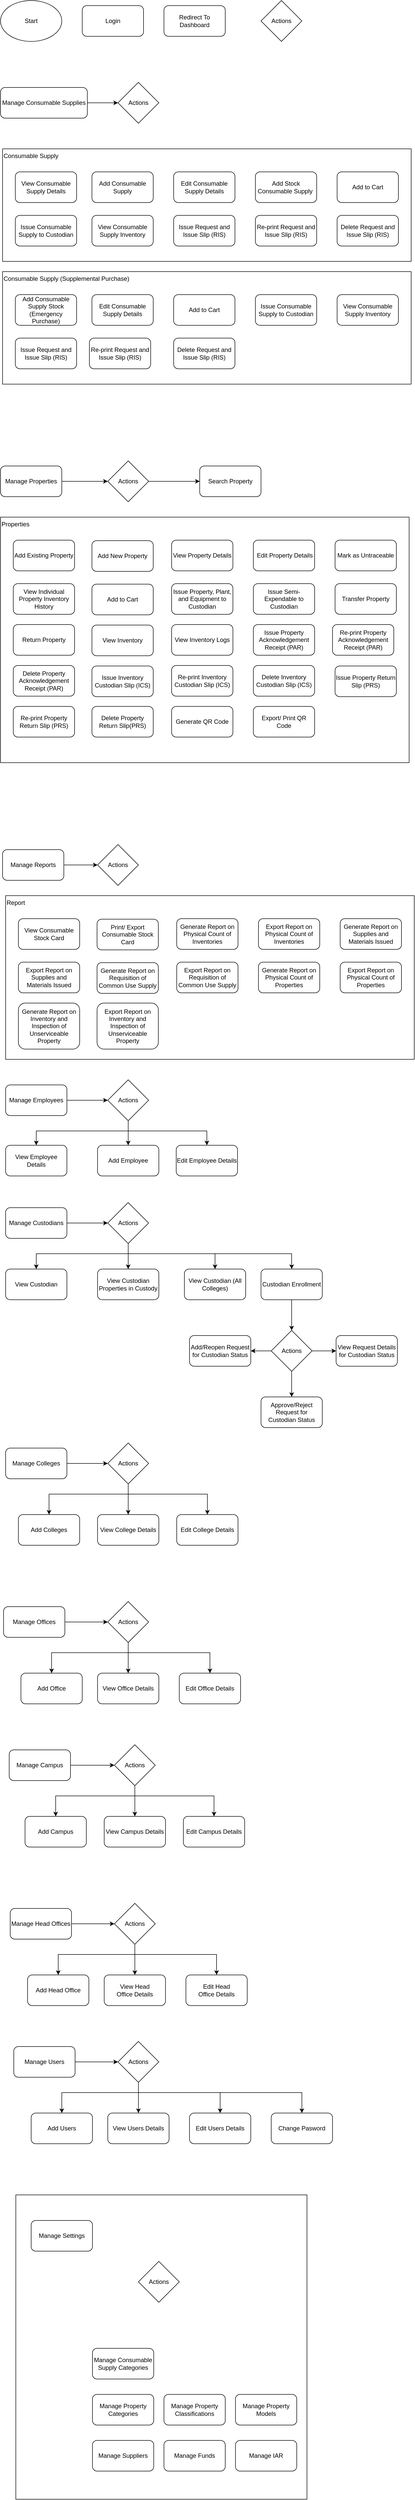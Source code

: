 <mxfile version="24.7.14">
  <diagram id="C5RBs43oDa-KdzZeNtuy" name="Page-1">
    <mxGraphModel dx="1638" dy="858" grid="1" gridSize="10" guides="1" tooltips="1" connect="1" arrows="1" fold="1" page="1" pageScale="1" pageWidth="827" pageHeight="1169" math="0" shadow="0">
      <root>
        <mxCell id="WIyWlLk6GJQsqaUBKTNV-0" />
        <mxCell id="WIyWlLk6GJQsqaUBKTNV-1" parent="WIyWlLk6GJQsqaUBKTNV-0" />
        <mxCell id="zobNE9UnBBPuIwP9HheT-4" value="Start" style="ellipse;whiteSpace=wrap;html=1;" parent="WIyWlLk6GJQsqaUBKTNV-1" vertex="1">
          <mxGeometry x="50" y="40" width="120" height="80" as="geometry" />
        </mxCell>
        <mxCell id="zobNE9UnBBPuIwP9HheT-5" value="Login" style="rounded=1;whiteSpace=wrap;html=1;" parent="WIyWlLk6GJQsqaUBKTNV-1" vertex="1">
          <mxGeometry x="210" y="50" width="120" height="60" as="geometry" />
        </mxCell>
        <mxCell id="zobNE9UnBBPuIwP9HheT-6" value="Redirect To Dashboard" style="rounded=1;whiteSpace=wrap;html=1;" parent="WIyWlLk6GJQsqaUBKTNV-1" vertex="1">
          <mxGeometry x="370" y="50" width="120" height="60" as="geometry" />
        </mxCell>
        <mxCell id="zobNE9UnBBPuIwP9HheT-7" value="Actions" style="rhombus;whiteSpace=wrap;html=1;" parent="WIyWlLk6GJQsqaUBKTNV-1" vertex="1">
          <mxGeometry x="560" y="40" width="80" height="80" as="geometry" />
        </mxCell>
        <mxCell id="zobNE9UnBBPuIwP9HheT-43" style="edgeStyle=orthogonalEdgeStyle;rounded=0;orthogonalLoop=1;jettySize=auto;html=1;" parent="WIyWlLk6GJQsqaUBKTNV-1" source="zobNE9UnBBPuIwP9HheT-9" target="zobNE9UnBBPuIwP9HheT-34" edge="1">
          <mxGeometry relative="1" as="geometry" />
        </mxCell>
        <mxCell id="zobNE9UnBBPuIwP9HheT-9" value="Manage Consumable Supplies" style="rounded=1;whiteSpace=wrap;html=1;" parent="WIyWlLk6GJQsqaUBKTNV-1" vertex="1">
          <mxGeometry x="50" y="210" width="170" height="60" as="geometry" />
        </mxCell>
        <mxCell id="zobNE9UnBBPuIwP9HheT-123" style="edgeStyle=orthogonalEdgeStyle;rounded=0;orthogonalLoop=1;jettySize=auto;html=1;entryX=0;entryY=0.5;entryDx=0;entryDy=0;" parent="WIyWlLk6GJQsqaUBKTNV-1" source="zobNE9UnBBPuIwP9HheT-10" target="zobNE9UnBBPuIwP9HheT-122" edge="1">
          <mxGeometry relative="1" as="geometry" />
        </mxCell>
        <mxCell id="zobNE9UnBBPuIwP9HheT-10" value="Manage Properties" style="rounded=1;whiteSpace=wrap;html=1;" parent="WIyWlLk6GJQsqaUBKTNV-1" vertex="1">
          <mxGeometry x="50" y="950" width="120" height="60" as="geometry" />
        </mxCell>
        <mxCell id="zobNE9UnBBPuIwP9HheT-195" style="edgeStyle=orthogonalEdgeStyle;rounded=0;orthogonalLoop=1;jettySize=auto;html=1;entryX=0;entryY=0.5;entryDx=0;entryDy=0;" parent="WIyWlLk6GJQsqaUBKTNV-1" source="zobNE9UnBBPuIwP9HheT-11" target="zobNE9UnBBPuIwP9HheT-194" edge="1">
          <mxGeometry relative="1" as="geometry" />
        </mxCell>
        <mxCell id="zobNE9UnBBPuIwP9HheT-11" value="Manage Reports" style="rounded=1;whiteSpace=wrap;html=1;" parent="WIyWlLk6GJQsqaUBKTNV-1" vertex="1">
          <mxGeometry x="54" y="1700" width="120" height="60" as="geometry" />
        </mxCell>
        <mxCell id="zobNE9UnBBPuIwP9HheT-30" value="Search Property" style="rounded=1;whiteSpace=wrap;html=1;" parent="WIyWlLk6GJQsqaUBKTNV-1" vertex="1">
          <mxGeometry x="440" y="950" width="120" height="60" as="geometry" />
        </mxCell>
        <mxCell id="zobNE9UnBBPuIwP9HheT-34" value="Actions" style="rhombus;whiteSpace=wrap;html=1;" parent="WIyWlLk6GJQsqaUBKTNV-1" vertex="1">
          <mxGeometry x="280" y="200" width="80" height="80" as="geometry" />
        </mxCell>
        <mxCell id="zobNE9UnBBPuIwP9HheT-48" value="" style="group" parent="WIyWlLk6GJQsqaUBKTNV-1" vertex="1" connectable="0">
          <mxGeometry x="54" y="330" width="800" height="250" as="geometry" />
        </mxCell>
        <mxCell id="zobNE9UnBBPuIwP9HheT-46" value="Consumable Supply" style="rounded=0;whiteSpace=wrap;html=1;align=left;verticalAlign=top;" parent="zobNE9UnBBPuIwP9HheT-48" vertex="1">
          <mxGeometry width="800" height="220" as="geometry" />
        </mxCell>
        <mxCell id="zobNE9UnBBPuIwP9HheT-36" value="Add Consumable Supply" style="rounded=1;whiteSpace=wrap;html=1;" parent="zobNE9UnBBPuIwP9HheT-48" vertex="1">
          <mxGeometry x="175" y="45" width="120" height="60" as="geometry" />
        </mxCell>
        <mxCell id="zobNE9UnBBPuIwP9HheT-40" value="View Consumable Supply Details" style="rounded=1;whiteSpace=wrap;html=1;" parent="zobNE9UnBBPuIwP9HheT-48" vertex="1">
          <mxGeometry x="25" y="45" width="120" height="60" as="geometry" />
        </mxCell>
        <mxCell id="zobNE9UnBBPuIwP9HheT-42" value="Edit Consumable Supply Details" style="rounded=1;whiteSpace=wrap;html=1;" parent="zobNE9UnBBPuIwP9HheT-48" vertex="1">
          <mxGeometry x="335" y="45" width="120" height="60" as="geometry" />
        </mxCell>
        <mxCell id="zobNE9UnBBPuIwP9HheT-44" value="Add Stock Consumable Supply&amp;nbsp;" style="rounded=1;whiteSpace=wrap;html=1;" parent="zobNE9UnBBPuIwP9HheT-48" vertex="1">
          <mxGeometry x="495" y="45" width="120" height="60" as="geometry" />
        </mxCell>
        <mxCell id="zobNE9UnBBPuIwP9HheT-45" value="Add to Cart" style="rounded=1;whiteSpace=wrap;html=1;" parent="zobNE9UnBBPuIwP9HheT-48" vertex="1">
          <mxGeometry x="655" y="45" width="120" height="60" as="geometry" />
        </mxCell>
        <mxCell id="zobNE9UnBBPuIwP9HheT-54" value="Issue Consumable Supply to Custodian" style="rounded=1;whiteSpace=wrap;html=1;" parent="zobNE9UnBBPuIwP9HheT-48" vertex="1">
          <mxGeometry x="25" y="130" width="120" height="60" as="geometry" />
        </mxCell>
        <mxCell id="zobNE9UnBBPuIwP9HheT-63" value="View Consumable Supply Inventory" style="rounded=1;whiteSpace=wrap;html=1;" parent="zobNE9UnBBPuIwP9HheT-48" vertex="1">
          <mxGeometry x="175" y="130" width="120" height="60" as="geometry" />
        </mxCell>
        <mxCell id="zobNE9UnBBPuIwP9HheT-82" value="Issue Request and Issue Slip (RIS)" style="rounded=1;whiteSpace=wrap;html=1;" parent="zobNE9UnBBPuIwP9HheT-48" vertex="1">
          <mxGeometry x="335" y="130" width="120" height="60" as="geometry" />
        </mxCell>
        <mxCell id="zobNE9UnBBPuIwP9HheT-93" value="Re-print Request and Issue Slip (RIS)" style="rounded=1;whiteSpace=wrap;html=1;" parent="zobNE9UnBBPuIwP9HheT-48" vertex="1">
          <mxGeometry x="495" y="130" width="120" height="60" as="geometry" />
        </mxCell>
        <mxCell id="zobNE9UnBBPuIwP9HheT-94" value="Delete Request and Issue Slip (RIS)" style="rounded=1;whiteSpace=wrap;html=1;" parent="zobNE9UnBBPuIwP9HheT-48" vertex="1">
          <mxGeometry x="655" y="130" width="120" height="60" as="geometry" />
        </mxCell>
        <mxCell id="zobNE9UnBBPuIwP9HheT-83" value="" style="group" parent="WIyWlLk6GJQsqaUBKTNV-1" vertex="1" connectable="0">
          <mxGeometry x="54" y="570" width="800" height="250" as="geometry" />
        </mxCell>
        <mxCell id="zobNE9UnBBPuIwP9HheT-84" value="Consumable Supply (Supplemental Purchase)" style="rounded=0;whiteSpace=wrap;html=1;align=left;verticalAlign=top;" parent="zobNE9UnBBPuIwP9HheT-83" vertex="1">
          <mxGeometry width="800" height="220" as="geometry" />
        </mxCell>
        <mxCell id="zobNE9UnBBPuIwP9HheT-85" value="Edit Consumable Supply Details" style="rounded=1;whiteSpace=wrap;html=1;" parent="zobNE9UnBBPuIwP9HheT-83" vertex="1">
          <mxGeometry x="175" y="45" width="120" height="60" as="geometry" />
        </mxCell>
        <mxCell id="zobNE9UnBBPuIwP9HheT-86" value="Add Consumable Supply Stock (Emergency Purchase)" style="rounded=1;whiteSpace=wrap;html=1;" parent="zobNE9UnBBPuIwP9HheT-83" vertex="1">
          <mxGeometry x="25" y="45" width="120" height="60" as="geometry" />
        </mxCell>
        <mxCell id="zobNE9UnBBPuIwP9HheT-87" value="Add to Cart" style="rounded=1;whiteSpace=wrap;html=1;" parent="zobNE9UnBBPuIwP9HheT-83" vertex="1">
          <mxGeometry x="335" y="45" width="120" height="60" as="geometry" />
        </mxCell>
        <mxCell id="zobNE9UnBBPuIwP9HheT-88" value="Issue Consumable Supply to Custodian" style="rounded=1;whiteSpace=wrap;html=1;" parent="zobNE9UnBBPuIwP9HheT-83" vertex="1">
          <mxGeometry x="495" y="45" width="120" height="60" as="geometry" />
        </mxCell>
        <mxCell id="zobNE9UnBBPuIwP9HheT-89" value="View Consumable Supply Inventory" style="rounded=1;whiteSpace=wrap;html=1;" parent="zobNE9UnBBPuIwP9HheT-83" vertex="1">
          <mxGeometry x="655" y="45" width="120" height="60" as="geometry" />
        </mxCell>
        <mxCell id="zobNE9UnBBPuIwP9HheT-90" value="Issue Request and Issue Slip (RIS)" style="rounded=1;whiteSpace=wrap;html=1;" parent="zobNE9UnBBPuIwP9HheT-83" vertex="1">
          <mxGeometry x="25" y="130" width="120" height="60" as="geometry" />
        </mxCell>
        <mxCell id="zobNE9UnBBPuIwP9HheT-95" value="Re-print Request and Issue Slip (RIS)" style="rounded=1;whiteSpace=wrap;html=1;" parent="zobNE9UnBBPuIwP9HheT-83" vertex="1">
          <mxGeometry x="170" y="130" width="120" height="60" as="geometry" />
        </mxCell>
        <mxCell id="zobNE9UnBBPuIwP9HheT-120" value="Delete Request and Issue Slip (RIS)" style="rounded=1;whiteSpace=wrap;html=1;" parent="zobNE9UnBBPuIwP9HheT-83" vertex="1">
          <mxGeometry x="335" y="130" width="120" height="60" as="geometry" />
        </mxCell>
        <mxCell id="zobNE9UnBBPuIwP9HheT-124" style="edgeStyle=orthogonalEdgeStyle;rounded=0;orthogonalLoop=1;jettySize=auto;html=1;entryX=0;entryY=0.5;entryDx=0;entryDy=0;" parent="WIyWlLk6GJQsqaUBKTNV-1" source="zobNE9UnBBPuIwP9HheT-122" target="zobNE9UnBBPuIwP9HheT-30" edge="1">
          <mxGeometry relative="1" as="geometry" />
        </mxCell>
        <mxCell id="zobNE9UnBBPuIwP9HheT-122" value="Actions" style="rhombus;whiteSpace=wrap;html=1;" parent="WIyWlLk6GJQsqaUBKTNV-1" vertex="1">
          <mxGeometry x="260" y="940" width="80" height="80" as="geometry" />
        </mxCell>
        <mxCell id="zobNE9UnBBPuIwP9HheT-125" value="" style="group" parent="WIyWlLk6GJQsqaUBKTNV-1" vertex="1" connectable="0">
          <mxGeometry x="50" y="1050" width="800" height="570" as="geometry" />
        </mxCell>
        <mxCell id="zobNE9UnBBPuIwP9HheT-126" value="Properties" style="rounded=0;whiteSpace=wrap;html=1;align=left;verticalAlign=top;" parent="zobNE9UnBBPuIwP9HheT-125" vertex="1">
          <mxGeometry width="800" height="480" as="geometry" />
        </mxCell>
        <mxCell id="zobNE9UnBBPuIwP9HheT-127" value="Add New Property" style="rounded=1;whiteSpace=wrap;html=1;" parent="zobNE9UnBBPuIwP9HheT-125" vertex="1">
          <mxGeometry x="179" y="46" width="120" height="60" as="geometry" />
        </mxCell>
        <mxCell id="zobNE9UnBBPuIwP9HheT-128" value="Add Existing Property" style="rounded=1;whiteSpace=wrap;html=1;" parent="zobNE9UnBBPuIwP9HheT-125" vertex="1">
          <mxGeometry x="25" y="45" width="120" height="60" as="geometry" />
        </mxCell>
        <mxCell id="zobNE9UnBBPuIwP9HheT-129" value="View Property Details" style="rounded=1;whiteSpace=wrap;html=1;" parent="zobNE9UnBBPuIwP9HheT-125" vertex="1">
          <mxGeometry x="335" y="45" width="120" height="60" as="geometry" />
        </mxCell>
        <mxCell id="zobNE9UnBBPuIwP9HheT-130" value="&amp;nbsp;Edit Property Details" style="rounded=1;whiteSpace=wrap;html=1;" parent="zobNE9UnBBPuIwP9HheT-125" vertex="1">
          <mxGeometry x="495" y="45" width="120" height="60" as="geometry" />
        </mxCell>
        <mxCell id="zobNE9UnBBPuIwP9HheT-131" value="Mark as Untraceable" style="rounded=1;whiteSpace=wrap;html=1;" parent="zobNE9UnBBPuIwP9HheT-125" vertex="1">
          <mxGeometry x="655" y="45" width="120" height="60" as="geometry" />
        </mxCell>
        <mxCell id="zobNE9UnBBPuIwP9HheT-132" value="View Individual Property Inventory History" style="rounded=1;whiteSpace=wrap;html=1;" parent="zobNE9UnBBPuIwP9HheT-125" vertex="1">
          <mxGeometry x="25" y="130" width="120" height="60" as="geometry" />
        </mxCell>
        <mxCell id="zobNE9UnBBPuIwP9HheT-133" value="Add to Cart" style="rounded=1;whiteSpace=wrap;html=1;" parent="zobNE9UnBBPuIwP9HheT-125" vertex="1">
          <mxGeometry x="179" y="131" width="120" height="60" as="geometry" />
        </mxCell>
        <mxCell id="zobNE9UnBBPuIwP9HheT-134" value="Issue Property, Plant, and Equipment to Custodian" style="rounded=1;whiteSpace=wrap;html=1;" parent="zobNE9UnBBPuIwP9HheT-125" vertex="1">
          <mxGeometry x="335" y="130" width="120" height="60" as="geometry" />
        </mxCell>
        <mxCell id="zobNE9UnBBPuIwP9HheT-135" value="Issue Semi-Expendable to Custodian" style="rounded=1;whiteSpace=wrap;html=1;" parent="zobNE9UnBBPuIwP9HheT-125" vertex="1">
          <mxGeometry x="495" y="130" width="120" height="60" as="geometry" />
        </mxCell>
        <mxCell id="zobNE9UnBBPuIwP9HheT-136" value="Transfer Property" style="rounded=1;whiteSpace=wrap;html=1;" parent="zobNE9UnBBPuIwP9HheT-125" vertex="1">
          <mxGeometry x="655" y="130" width="120" height="60" as="geometry" />
        </mxCell>
        <mxCell id="zobNE9UnBBPuIwP9HheT-140" value="Return Property" style="rounded=1;whiteSpace=wrap;html=1;" parent="zobNE9UnBBPuIwP9HheT-125" vertex="1">
          <mxGeometry x="25" y="210" width="120" height="60" as="geometry" />
        </mxCell>
        <mxCell id="zobNE9UnBBPuIwP9HheT-141" value="View Inventory" style="rounded=1;whiteSpace=wrap;html=1;" parent="zobNE9UnBBPuIwP9HheT-125" vertex="1">
          <mxGeometry x="179" y="211" width="120" height="60" as="geometry" />
        </mxCell>
        <mxCell id="zobNE9UnBBPuIwP9HheT-142" value="View Inventory Logs" style="rounded=1;whiteSpace=wrap;html=1;" parent="zobNE9UnBBPuIwP9HheT-125" vertex="1">
          <mxGeometry x="335" y="210" width="120" height="60" as="geometry" />
        </mxCell>
        <mxCell id="zobNE9UnBBPuIwP9HheT-143" value="Issue Property Acknowledgement Receipt (PAR)" style="rounded=1;whiteSpace=wrap;html=1;" parent="zobNE9UnBBPuIwP9HheT-125" vertex="1">
          <mxGeometry x="495" y="210" width="120" height="60" as="geometry" />
        </mxCell>
        <mxCell id="zobNE9UnBBPuIwP9HheT-144" value="Re-print Property Acknowledgement Receipt (PAR)" style="rounded=1;whiteSpace=wrap;html=1;" parent="zobNE9UnBBPuIwP9HheT-125" vertex="1">
          <mxGeometry x="650" y="210" width="120" height="60" as="geometry" />
        </mxCell>
        <mxCell id="zobNE9UnBBPuIwP9HheT-162" value="Delete Property Acknowledgement Receipt (PAR)" style="rounded=1;whiteSpace=wrap;html=1;" parent="zobNE9UnBBPuIwP9HheT-125" vertex="1">
          <mxGeometry x="25" y="290" width="120" height="60" as="geometry" />
        </mxCell>
        <mxCell id="zobNE9UnBBPuIwP9HheT-163" value="Issue Inventory Custodian Slip (ICS)" style="rounded=1;whiteSpace=wrap;html=1;" parent="zobNE9UnBBPuIwP9HheT-125" vertex="1">
          <mxGeometry x="179" y="291" width="120" height="60" as="geometry" />
        </mxCell>
        <mxCell id="zobNE9UnBBPuIwP9HheT-165" value="Re-print Inventory Custodian Slip (ICS)" style="rounded=1;whiteSpace=wrap;html=1;" parent="zobNE9UnBBPuIwP9HheT-125" vertex="1">
          <mxGeometry x="335" y="290" width="120" height="60" as="geometry" />
        </mxCell>
        <mxCell id="zobNE9UnBBPuIwP9HheT-166" value="Delete Inventory Custodian Slip (ICS)" style="rounded=1;whiteSpace=wrap;html=1;" parent="zobNE9UnBBPuIwP9HheT-125" vertex="1">
          <mxGeometry x="495" y="290" width="120" height="60" as="geometry" />
        </mxCell>
        <mxCell id="zobNE9UnBBPuIwP9HheT-167" value="Issue Property Return Slip (PRS)" style="rounded=1;whiteSpace=wrap;html=1;" parent="zobNE9UnBBPuIwP9HheT-125" vertex="1">
          <mxGeometry x="655" y="291" width="120" height="60" as="geometry" />
        </mxCell>
        <mxCell id="zobNE9UnBBPuIwP9HheT-190" value="Re-print Property Return Slip (PRS)" style="rounded=1;whiteSpace=wrap;html=1;" parent="zobNE9UnBBPuIwP9HheT-125" vertex="1">
          <mxGeometry x="25" y="370" width="120" height="60" as="geometry" />
        </mxCell>
        <mxCell id="zobNE9UnBBPuIwP9HheT-191" value="Delete Property Return Slip(PRS)" style="rounded=1;whiteSpace=wrap;html=1;" parent="zobNE9UnBBPuIwP9HheT-125" vertex="1">
          <mxGeometry x="179" y="370" width="120" height="60" as="geometry" />
        </mxCell>
        <mxCell id="zobNE9UnBBPuIwP9HheT-192" value="Generate QR Code" style="rounded=1;whiteSpace=wrap;html=1;" parent="zobNE9UnBBPuIwP9HheT-125" vertex="1">
          <mxGeometry x="335" y="370" width="120" height="60" as="geometry" />
        </mxCell>
        <mxCell id="zobNE9UnBBPuIwP9HheT-193" value="Export/ Print QR Code" style="rounded=1;whiteSpace=wrap;html=1;" parent="zobNE9UnBBPuIwP9HheT-125" vertex="1">
          <mxGeometry x="495" y="370" width="120" height="60" as="geometry" />
        </mxCell>
        <mxCell id="zobNE9UnBBPuIwP9HheT-194" value="Actions" style="rhombus;whiteSpace=wrap;html=1;" parent="WIyWlLk6GJQsqaUBKTNV-1" vertex="1">
          <mxGeometry x="240" y="1690" width="80" height="80" as="geometry" />
        </mxCell>
        <mxCell id="zobNE9UnBBPuIwP9HheT-12" value="Manage Custodians" style="rounded=1;whiteSpace=wrap;html=1;" parent="WIyWlLk6GJQsqaUBKTNV-1" vertex="1">
          <mxGeometry x="60" y="2400" width="120" height="60" as="geometry" />
        </mxCell>
        <mxCell id="daJxAGddjkQ2mKGZi2Ez-25" style="edgeStyle=orthogonalEdgeStyle;rounded=0;orthogonalLoop=1;jettySize=auto;html=1;entryX=0;entryY=0.5;entryDx=0;entryDy=0;" edge="1" parent="WIyWlLk6GJQsqaUBKTNV-1" source="zobNE9UnBBPuIwP9HheT-13" target="8SGGRO-v3dYa-1YD8nXN-0">
          <mxGeometry relative="1" as="geometry" />
        </mxCell>
        <mxCell id="zobNE9UnBBPuIwP9HheT-13" value="Manage Employees" style="rounded=1;whiteSpace=wrap;html=1;" parent="WIyWlLk6GJQsqaUBKTNV-1" vertex="1">
          <mxGeometry x="60" y="2160" width="120" height="60" as="geometry" />
        </mxCell>
        <mxCell id="daJxAGddjkQ2mKGZi2Ez-21" style="edgeStyle=orthogonalEdgeStyle;rounded=0;orthogonalLoop=1;jettySize=auto;html=1;" edge="1" parent="WIyWlLk6GJQsqaUBKTNV-1" source="zobNE9UnBBPuIwP9HheT-15" target="8SGGRO-v3dYa-1YD8nXN-14">
          <mxGeometry relative="1" as="geometry" />
        </mxCell>
        <mxCell id="zobNE9UnBBPuIwP9HheT-15" value="Manage Colleges" style="rounded=1;whiteSpace=wrap;html=1;" parent="WIyWlLk6GJQsqaUBKTNV-1" vertex="1">
          <mxGeometry x="60" y="2870" width="120" height="60" as="geometry" />
        </mxCell>
        <mxCell id="zobNE9UnBBPuIwP9HheT-224" value="" style="group" parent="WIyWlLk6GJQsqaUBKTNV-1" vertex="1" connectable="0">
          <mxGeometry x="60" y="1790" width="800" height="320" as="geometry" />
        </mxCell>
        <mxCell id="zobNE9UnBBPuIwP9HheT-197" value="Report" style="rounded=0;whiteSpace=wrap;html=1;align=left;verticalAlign=top;" parent="zobNE9UnBBPuIwP9HheT-224" vertex="1">
          <mxGeometry width="800" height="320" as="geometry" />
        </mxCell>
        <mxCell id="zobNE9UnBBPuIwP9HheT-198" value="Print/ Export Consumable Stock Card" style="rounded=1;whiteSpace=wrap;html=1;" parent="zobNE9UnBBPuIwP9HheT-224" vertex="1">
          <mxGeometry x="179" y="46" width="120" height="60" as="geometry" />
        </mxCell>
        <mxCell id="zobNE9UnBBPuIwP9HheT-199" value="View Consumable Stock Card" style="rounded=1;whiteSpace=wrap;html=1;" parent="zobNE9UnBBPuIwP9HheT-224" vertex="1">
          <mxGeometry x="25" y="45" width="120" height="60" as="geometry" />
        </mxCell>
        <mxCell id="zobNE9UnBBPuIwP9HheT-200" value="Generate Report on Physical Count of Inventories" style="rounded=1;whiteSpace=wrap;html=1;" parent="zobNE9UnBBPuIwP9HheT-224" vertex="1">
          <mxGeometry x="335" y="45" width="120" height="60" as="geometry" />
        </mxCell>
        <mxCell id="zobNE9UnBBPuIwP9HheT-201" value="Export Report on Physical Count of Inventories" style="rounded=1;whiteSpace=wrap;html=1;" parent="zobNE9UnBBPuIwP9HheT-224" vertex="1">
          <mxGeometry x="495" y="45" width="120" height="60" as="geometry" />
        </mxCell>
        <mxCell id="zobNE9UnBBPuIwP9HheT-202" value="Generate Report on Supplies and Materials Issued" style="rounded=1;whiteSpace=wrap;html=1;" parent="zobNE9UnBBPuIwP9HheT-224" vertex="1">
          <mxGeometry x="655" y="45" width="120" height="60" as="geometry" />
        </mxCell>
        <mxCell id="zobNE9UnBBPuIwP9HheT-203" value="Export Report on Supplies and Materials Issued" style="rounded=1;whiteSpace=wrap;html=1;" parent="zobNE9UnBBPuIwP9HheT-224" vertex="1">
          <mxGeometry x="25" y="130" width="120" height="60" as="geometry" />
        </mxCell>
        <mxCell id="zobNE9UnBBPuIwP9HheT-204" value="Generate Report on Requisition of Common Use Supply" style="rounded=1;whiteSpace=wrap;html=1;" parent="zobNE9UnBBPuIwP9HheT-224" vertex="1">
          <mxGeometry x="179" y="131" width="120" height="60" as="geometry" />
        </mxCell>
        <mxCell id="zobNE9UnBBPuIwP9HheT-205" value="Export Report on Requisition of Common Use Supply" style="rounded=1;whiteSpace=wrap;html=1;" parent="zobNE9UnBBPuIwP9HheT-224" vertex="1">
          <mxGeometry x="335" y="130" width="120" height="60" as="geometry" />
        </mxCell>
        <mxCell id="zobNE9UnBBPuIwP9HheT-206" value="Generate Report on Physical Count of Properties" style="rounded=1;whiteSpace=wrap;html=1;" parent="zobNE9UnBBPuIwP9HheT-224" vertex="1">
          <mxGeometry x="495" y="130" width="120" height="60" as="geometry" />
        </mxCell>
        <mxCell id="zobNE9UnBBPuIwP9HheT-207" value="Export Report on Physical Count of Properties" style="rounded=1;whiteSpace=wrap;html=1;" parent="zobNE9UnBBPuIwP9HheT-224" vertex="1">
          <mxGeometry x="655" y="130" width="120" height="60" as="geometry" />
        </mxCell>
        <mxCell id="zobNE9UnBBPuIwP9HheT-208" value="Generate Report on Inventory and Inspection of Unserviceable Property" style="rounded=1;whiteSpace=wrap;html=1;" parent="zobNE9UnBBPuIwP9HheT-224" vertex="1">
          <mxGeometry x="25" y="210" width="120" height="90" as="geometry" />
        </mxCell>
        <mxCell id="zobNE9UnBBPuIwP9HheT-209" value="Export Report on Inventory and Inspection of Unserviceable Property" style="rounded=1;whiteSpace=wrap;html=1;" parent="zobNE9UnBBPuIwP9HheT-224" vertex="1">
          <mxGeometry x="179" y="210" width="120" height="90" as="geometry" />
        </mxCell>
        <mxCell id="daJxAGddjkQ2mKGZi2Ez-26" style="edgeStyle=orthogonalEdgeStyle;rounded=0;orthogonalLoop=1;jettySize=auto;html=1;" edge="1" parent="WIyWlLk6GJQsqaUBKTNV-1" source="8SGGRO-v3dYa-1YD8nXN-0" target="8SGGRO-v3dYa-1YD8nXN-2">
          <mxGeometry relative="1" as="geometry">
            <Array as="points">
              <mxPoint x="300" y="2250" />
              <mxPoint x="120" y="2250" />
            </Array>
          </mxGeometry>
        </mxCell>
        <mxCell id="daJxAGddjkQ2mKGZi2Ez-27" style="edgeStyle=orthogonalEdgeStyle;rounded=0;orthogonalLoop=1;jettySize=auto;html=1;" edge="1" parent="WIyWlLk6GJQsqaUBKTNV-1" source="8SGGRO-v3dYa-1YD8nXN-0" target="8SGGRO-v3dYa-1YD8nXN-1">
          <mxGeometry relative="1" as="geometry" />
        </mxCell>
        <mxCell id="daJxAGddjkQ2mKGZi2Ez-28" style="edgeStyle=orthogonalEdgeStyle;rounded=0;orthogonalLoop=1;jettySize=auto;html=1;" edge="1" parent="WIyWlLk6GJQsqaUBKTNV-1" source="8SGGRO-v3dYa-1YD8nXN-0" target="8SGGRO-v3dYa-1YD8nXN-3">
          <mxGeometry relative="1" as="geometry">
            <Array as="points">
              <mxPoint x="300" y="2250" />
              <mxPoint x="454" y="2250" />
            </Array>
          </mxGeometry>
        </mxCell>
        <mxCell id="8SGGRO-v3dYa-1YD8nXN-0" value="Actions" style="rhombus;whiteSpace=wrap;html=1;" parent="WIyWlLk6GJQsqaUBKTNV-1" vertex="1">
          <mxGeometry x="260" y="2150" width="80" height="80" as="geometry" />
        </mxCell>
        <mxCell id="8SGGRO-v3dYa-1YD8nXN-1" value="Add E&lt;span style=&quot;color: rgba(0, 0, 0, 0); font-family: monospace; font-size: 0px; text-align: start; text-wrap: nowrap;&quot;&gt;%3CmxGraphModel%3E%3Croot%3E%3CmxCell%20id%3D%220%22%2F%3E%3CmxCell%20id%3D%221%22%20parent%3D%220%22%2F%3E%3CmxCell%20id%3D%222%22%20value%3D%22Manage%20Employee%22%20style%3D%22rounded%3D1%3BwhiteSpace%3Dwrap%3Bhtml%3D1%3B%22%20vertex%3D%221%22%20parent%3D%221%22%3E%3CmxGeometry%20x%3D%2260%22%20y%3D%222160%22%20width%3D%22120%22%20height%3D%2260%22%20as%3D%22geometry%22%2F%3E%3C%2FmxCell%3E%3C%2Froot%3E%3C%2FmxGraphModel%3E&lt;/span&gt;mployee" style="rounded=1;whiteSpace=wrap;html=1;" parent="WIyWlLk6GJQsqaUBKTNV-1" vertex="1">
          <mxGeometry x="240" y="2278" width="120" height="60" as="geometry" />
        </mxCell>
        <mxCell id="8SGGRO-v3dYa-1YD8nXN-2" value="View E&lt;span style=&quot;color: rgba(0, 0, 0, 0); font-family: monospace; font-size: 0px; text-align: start; text-wrap: nowrap;&quot;&gt;%3CmxGraphModel%3E%3Croot%3E%3CmxCell%20id%3D%220%22%2F%3E%3CmxCell%20id%3D%221%22%20parent%3D%220%22%2F%3E%3CmxCell%20id%3D%222%22%20value%3D%22Manage%20Employee%22%20style%3D%22rounded%3D1%3BwhiteSpace%3Dwrap%3Bhtml%3D1%3B%22%20vertex%3D%221%22%20parent%3D%221%22%3E%3CmxGeometry%20x%3D%2260%22%20y%3D%222160%22%20width%3D%22120%22%20height%3D%2260%22%20as%3D%22geometry%22%2F%3E%3C%2FmxCell%3E%3C%2Froot%3E%3C%2FmxGraphModel%3E&lt;/span&gt;mployee Details" style="rounded=1;whiteSpace=wrap;html=1;" parent="WIyWlLk6GJQsqaUBKTNV-1" vertex="1">
          <mxGeometry x="60" y="2278" width="120" height="60" as="geometry" />
        </mxCell>
        <mxCell id="8SGGRO-v3dYa-1YD8nXN-3" value="Edit E&lt;span style=&quot;color: rgba(0, 0, 0, 0); font-family: monospace; font-size: 0px; text-align: start; text-wrap: nowrap;&quot;&gt;%3CmxGraphModel%3E%3Croot%3E%3CmxCell%20id%3D%220%22%2F%3E%3CmxCell%20id%3D%221%22%20parent%3D%220%22%2F%3E%3CmxCell%20id%3D%222%22%20value%3D%22Manage%20Employee%22%20style%3D%22rounded%3D1%3BwhiteSpace%3Dwrap%3Bhtml%3D1%3B%22%20vertex%3D%221%22%20parent%3D%221%22%3E%3CmxGeometry%20x%3D%2260%22%20y%3D%222160%22%20width%3D%22120%22%20height%3D%2260%22%20as%3D%22geometry%22%2F%3E%3C%2FmxCell%3E%3C%2Froot%3E%3C%2FmxGraphModel%3E&lt;/span&gt;mployee Details" style="rounded=1;whiteSpace=wrap;html=1;" parent="WIyWlLk6GJQsqaUBKTNV-1" vertex="1">
          <mxGeometry x="394" y="2278" width="120" height="60" as="geometry" />
        </mxCell>
        <mxCell id="daJxAGddjkQ2mKGZi2Ez-30" style="edgeStyle=orthogonalEdgeStyle;rounded=0;orthogonalLoop=1;jettySize=auto;html=1;" edge="1" parent="WIyWlLk6GJQsqaUBKTNV-1" source="8SGGRO-v3dYa-1YD8nXN-4" target="8SGGRO-v3dYa-1YD8nXN-5">
          <mxGeometry relative="1" as="geometry">
            <Array as="points">
              <mxPoint x="300" y="2490" />
              <mxPoint x="120" y="2490" />
            </Array>
          </mxGeometry>
        </mxCell>
        <mxCell id="daJxAGddjkQ2mKGZi2Ez-31" style="edgeStyle=orthogonalEdgeStyle;rounded=0;orthogonalLoop=1;jettySize=auto;html=1;" edge="1" parent="WIyWlLk6GJQsqaUBKTNV-1" source="8SGGRO-v3dYa-1YD8nXN-4" target="8SGGRO-v3dYa-1YD8nXN-6">
          <mxGeometry relative="1" as="geometry" />
        </mxCell>
        <mxCell id="daJxAGddjkQ2mKGZi2Ez-32" style="edgeStyle=orthogonalEdgeStyle;rounded=0;orthogonalLoop=1;jettySize=auto;html=1;" edge="1" parent="WIyWlLk6GJQsqaUBKTNV-1" source="8SGGRO-v3dYa-1YD8nXN-4" target="8SGGRO-v3dYa-1YD8nXN-7">
          <mxGeometry relative="1" as="geometry">
            <Array as="points">
              <mxPoint x="300" y="2490" />
              <mxPoint x="470" y="2490" />
            </Array>
          </mxGeometry>
        </mxCell>
        <mxCell id="daJxAGddjkQ2mKGZi2Ez-33" style="edgeStyle=orthogonalEdgeStyle;rounded=0;orthogonalLoop=1;jettySize=auto;html=1;" edge="1" parent="WIyWlLk6GJQsqaUBKTNV-1" source="8SGGRO-v3dYa-1YD8nXN-4" target="8SGGRO-v3dYa-1YD8nXN-8">
          <mxGeometry relative="1" as="geometry">
            <Array as="points">
              <mxPoint x="300" y="2490" />
              <mxPoint x="620" y="2490" />
            </Array>
          </mxGeometry>
        </mxCell>
        <mxCell id="8SGGRO-v3dYa-1YD8nXN-4" value="Actions" style="rhombus;whiteSpace=wrap;html=1;" parent="WIyWlLk6GJQsqaUBKTNV-1" vertex="1">
          <mxGeometry x="260" y="2390" width="80" height="80" as="geometry" />
        </mxCell>
        <mxCell id="8SGGRO-v3dYa-1YD8nXN-5" value="View Custodian" style="rounded=1;whiteSpace=wrap;html=1;" parent="WIyWlLk6GJQsqaUBKTNV-1" vertex="1">
          <mxGeometry x="60" y="2520" width="120" height="60" as="geometry" />
        </mxCell>
        <mxCell id="8SGGRO-v3dYa-1YD8nXN-6" value="View Custodian Properties in Custody" style="rounded=1;whiteSpace=wrap;html=1;" parent="WIyWlLk6GJQsqaUBKTNV-1" vertex="1">
          <mxGeometry x="240" y="2520" width="120" height="60" as="geometry" />
        </mxCell>
        <mxCell id="8SGGRO-v3dYa-1YD8nXN-7" value="View Custodian (All Colleges)" style="rounded=1;whiteSpace=wrap;html=1;" parent="WIyWlLk6GJQsqaUBKTNV-1" vertex="1">
          <mxGeometry x="410" y="2520" width="120" height="60" as="geometry" />
        </mxCell>
        <mxCell id="daJxAGddjkQ2mKGZi2Ez-34" style="edgeStyle=orthogonalEdgeStyle;rounded=0;orthogonalLoop=1;jettySize=auto;html=1;" edge="1" parent="WIyWlLk6GJQsqaUBKTNV-1" source="8SGGRO-v3dYa-1YD8nXN-8" target="8SGGRO-v3dYa-1YD8nXN-9">
          <mxGeometry relative="1" as="geometry" />
        </mxCell>
        <mxCell id="8SGGRO-v3dYa-1YD8nXN-8" value="Custodian Enrollment" style="rounded=1;whiteSpace=wrap;html=1;" parent="WIyWlLk6GJQsqaUBKTNV-1" vertex="1">
          <mxGeometry x="560" y="2520" width="120" height="60" as="geometry" />
        </mxCell>
        <mxCell id="daJxAGddjkQ2mKGZi2Ez-35" style="edgeStyle=orthogonalEdgeStyle;rounded=0;orthogonalLoop=1;jettySize=auto;html=1;" edge="1" parent="WIyWlLk6GJQsqaUBKTNV-1" source="8SGGRO-v3dYa-1YD8nXN-9" target="8SGGRO-v3dYa-1YD8nXN-10">
          <mxGeometry relative="1" as="geometry" />
        </mxCell>
        <mxCell id="daJxAGddjkQ2mKGZi2Ez-36" style="edgeStyle=orthogonalEdgeStyle;rounded=0;orthogonalLoop=1;jettySize=auto;html=1;entryX=0;entryY=0.5;entryDx=0;entryDy=0;" edge="1" parent="WIyWlLk6GJQsqaUBKTNV-1" source="8SGGRO-v3dYa-1YD8nXN-9" target="8SGGRO-v3dYa-1YD8nXN-12">
          <mxGeometry relative="1" as="geometry" />
        </mxCell>
        <mxCell id="daJxAGddjkQ2mKGZi2Ez-37" style="edgeStyle=orthogonalEdgeStyle;rounded=0;orthogonalLoop=1;jettySize=auto;html=1;" edge="1" parent="WIyWlLk6GJQsqaUBKTNV-1" source="8SGGRO-v3dYa-1YD8nXN-9" target="8SGGRO-v3dYa-1YD8nXN-11">
          <mxGeometry relative="1" as="geometry" />
        </mxCell>
        <mxCell id="8SGGRO-v3dYa-1YD8nXN-9" value="Actions" style="rhombus;whiteSpace=wrap;html=1;" parent="WIyWlLk6GJQsqaUBKTNV-1" vertex="1">
          <mxGeometry x="580" y="2640" width="80" height="80" as="geometry" />
        </mxCell>
        <mxCell id="8SGGRO-v3dYa-1YD8nXN-10" value="Add/Reopen Request for Custodian Status" style="rounded=1;whiteSpace=wrap;html=1;" parent="WIyWlLk6GJQsqaUBKTNV-1" vertex="1">
          <mxGeometry x="420" y="2650" width="120" height="60" as="geometry" />
        </mxCell>
        <mxCell id="8SGGRO-v3dYa-1YD8nXN-11" value="Approve/Reject Request for Custodian Status" style="rounded=1;whiteSpace=wrap;html=1;" parent="WIyWlLk6GJQsqaUBKTNV-1" vertex="1">
          <mxGeometry x="560" y="2770" width="120" height="60" as="geometry" />
        </mxCell>
        <mxCell id="8SGGRO-v3dYa-1YD8nXN-12" value="View Request Details for Custodian Status" style="rounded=1;whiteSpace=wrap;html=1;" parent="WIyWlLk6GJQsqaUBKTNV-1" vertex="1">
          <mxGeometry x="707" y="2650" width="120" height="60" as="geometry" />
        </mxCell>
        <mxCell id="daJxAGddjkQ2mKGZi2Ez-22" style="edgeStyle=orthogonalEdgeStyle;rounded=0;orthogonalLoop=1;jettySize=auto;html=1;" edge="1" parent="WIyWlLk6GJQsqaUBKTNV-1" source="8SGGRO-v3dYa-1YD8nXN-14" target="8SGGRO-v3dYa-1YD8nXN-16">
          <mxGeometry relative="1" as="geometry">
            <Array as="points">
              <mxPoint x="300" y="2960" />
              <mxPoint x="145" y="2960" />
            </Array>
          </mxGeometry>
        </mxCell>
        <mxCell id="daJxAGddjkQ2mKGZi2Ez-23" style="edgeStyle=orthogonalEdgeStyle;rounded=0;orthogonalLoop=1;jettySize=auto;html=1;" edge="1" parent="WIyWlLk6GJQsqaUBKTNV-1" source="8SGGRO-v3dYa-1YD8nXN-14" target="8SGGRO-v3dYa-1YD8nXN-17">
          <mxGeometry relative="1" as="geometry" />
        </mxCell>
        <mxCell id="daJxAGddjkQ2mKGZi2Ez-24" style="edgeStyle=orthogonalEdgeStyle;rounded=0;orthogonalLoop=1;jettySize=auto;html=1;" edge="1" parent="WIyWlLk6GJQsqaUBKTNV-1" source="8SGGRO-v3dYa-1YD8nXN-14" target="8SGGRO-v3dYa-1YD8nXN-18">
          <mxGeometry relative="1" as="geometry">
            <Array as="points">
              <mxPoint x="300" y="2960" />
              <mxPoint x="455" y="2960" />
            </Array>
          </mxGeometry>
        </mxCell>
        <mxCell id="8SGGRO-v3dYa-1YD8nXN-14" value="Actions" style="rhombus;whiteSpace=wrap;html=1;" parent="WIyWlLk6GJQsqaUBKTNV-1" vertex="1">
          <mxGeometry x="260" y="2860" width="80" height="80" as="geometry" />
        </mxCell>
        <mxCell id="daJxAGddjkQ2mKGZi2Ez-17" style="edgeStyle=orthogonalEdgeStyle;rounded=0;orthogonalLoop=1;jettySize=auto;html=1;" edge="1" parent="WIyWlLk6GJQsqaUBKTNV-1" source="8SGGRO-v3dYa-1YD8nXN-15" target="8SGGRO-v3dYa-1YD8nXN-19">
          <mxGeometry relative="1" as="geometry" />
        </mxCell>
        <mxCell id="8SGGRO-v3dYa-1YD8nXN-15" value="Manage Offices" style="rounded=1;whiteSpace=wrap;html=1;" parent="WIyWlLk6GJQsqaUBKTNV-1" vertex="1">
          <mxGeometry x="56" y="3180" width="120" height="60" as="geometry" />
        </mxCell>
        <mxCell id="8SGGRO-v3dYa-1YD8nXN-16" value="Add Colleges" style="rounded=1;whiteSpace=wrap;html=1;" parent="WIyWlLk6GJQsqaUBKTNV-1" vertex="1">
          <mxGeometry x="85" y="3000" width="120" height="60" as="geometry" />
        </mxCell>
        <mxCell id="8SGGRO-v3dYa-1YD8nXN-17" value="View College Details" style="rounded=1;whiteSpace=wrap;html=1;" parent="WIyWlLk6GJQsqaUBKTNV-1" vertex="1">
          <mxGeometry x="240" y="3000" width="120" height="60" as="geometry" />
        </mxCell>
        <mxCell id="8SGGRO-v3dYa-1YD8nXN-18" value="Edit College Details" style="rounded=1;whiteSpace=wrap;html=1;" parent="WIyWlLk6GJQsqaUBKTNV-1" vertex="1">
          <mxGeometry x="395" y="3000" width="120" height="60" as="geometry" />
        </mxCell>
        <mxCell id="daJxAGddjkQ2mKGZi2Ez-18" style="edgeStyle=orthogonalEdgeStyle;rounded=0;orthogonalLoop=1;jettySize=auto;html=1;" edge="1" parent="WIyWlLk6GJQsqaUBKTNV-1" source="8SGGRO-v3dYa-1YD8nXN-19" target="8SGGRO-v3dYa-1YD8nXN-20">
          <mxGeometry relative="1" as="geometry">
            <Array as="points">
              <mxPoint x="300" y="3270" />
              <mxPoint x="150" y="3270" />
            </Array>
          </mxGeometry>
        </mxCell>
        <mxCell id="daJxAGddjkQ2mKGZi2Ez-19" style="edgeStyle=orthogonalEdgeStyle;rounded=0;orthogonalLoop=1;jettySize=auto;html=1;" edge="1" parent="WIyWlLk6GJQsqaUBKTNV-1" source="8SGGRO-v3dYa-1YD8nXN-19" target="8SGGRO-v3dYa-1YD8nXN-21">
          <mxGeometry relative="1" as="geometry" />
        </mxCell>
        <mxCell id="daJxAGddjkQ2mKGZi2Ez-20" style="edgeStyle=orthogonalEdgeStyle;rounded=0;orthogonalLoop=1;jettySize=auto;html=1;" edge="1" parent="WIyWlLk6GJQsqaUBKTNV-1" source="8SGGRO-v3dYa-1YD8nXN-19" target="8SGGRO-v3dYa-1YD8nXN-22">
          <mxGeometry relative="1" as="geometry">
            <Array as="points">
              <mxPoint x="300" y="3270" />
              <mxPoint x="460" y="3270" />
            </Array>
          </mxGeometry>
        </mxCell>
        <mxCell id="8SGGRO-v3dYa-1YD8nXN-19" value="Actions" style="rhombus;whiteSpace=wrap;html=1;" parent="WIyWlLk6GJQsqaUBKTNV-1" vertex="1">
          <mxGeometry x="260" y="3170" width="80" height="80" as="geometry" />
        </mxCell>
        <mxCell id="8SGGRO-v3dYa-1YD8nXN-20" value="Add Office" style="rounded=1;whiteSpace=wrap;html=1;" parent="WIyWlLk6GJQsqaUBKTNV-1" vertex="1">
          <mxGeometry x="90" y="3310" width="120" height="60" as="geometry" />
        </mxCell>
        <mxCell id="8SGGRO-v3dYa-1YD8nXN-21" value="View Office&amp;nbsp;Details" style="rounded=1;whiteSpace=wrap;html=1;" parent="WIyWlLk6GJQsqaUBKTNV-1" vertex="1">
          <mxGeometry x="240" y="3310" width="120" height="60" as="geometry" />
        </mxCell>
        <mxCell id="8SGGRO-v3dYa-1YD8nXN-22" value="Edit Office&amp;nbsp;Details" style="rounded=1;whiteSpace=wrap;html=1;" parent="WIyWlLk6GJQsqaUBKTNV-1" vertex="1">
          <mxGeometry x="400" y="3310" width="120" height="60" as="geometry" />
        </mxCell>
        <mxCell id="daJxAGddjkQ2mKGZi2Ez-13" style="edgeStyle=orthogonalEdgeStyle;rounded=0;orthogonalLoop=1;jettySize=auto;html=1;" edge="1" parent="WIyWlLk6GJQsqaUBKTNV-1" source="8SGGRO-v3dYa-1YD8nXN-28" target="8SGGRO-v3dYa-1YD8nXN-29">
          <mxGeometry relative="1" as="geometry" />
        </mxCell>
        <mxCell id="8SGGRO-v3dYa-1YD8nXN-28" value="Manage Campus" style="rounded=1;whiteSpace=wrap;html=1;" parent="WIyWlLk6GJQsqaUBKTNV-1" vertex="1">
          <mxGeometry x="67" y="3460" width="120" height="60" as="geometry" />
        </mxCell>
        <mxCell id="daJxAGddjkQ2mKGZi2Ez-14" style="edgeStyle=orthogonalEdgeStyle;rounded=0;orthogonalLoop=1;jettySize=auto;html=1;" edge="1" parent="WIyWlLk6GJQsqaUBKTNV-1" source="8SGGRO-v3dYa-1YD8nXN-29" target="8SGGRO-v3dYa-1YD8nXN-31">
          <mxGeometry relative="1" as="geometry">
            <Array as="points">
              <mxPoint x="313" y="3550" />
              <mxPoint x="158" y="3550" />
            </Array>
          </mxGeometry>
        </mxCell>
        <mxCell id="daJxAGddjkQ2mKGZi2Ez-15" style="edgeStyle=orthogonalEdgeStyle;rounded=0;orthogonalLoop=1;jettySize=auto;html=1;" edge="1" parent="WIyWlLk6GJQsqaUBKTNV-1" source="8SGGRO-v3dYa-1YD8nXN-29" target="8SGGRO-v3dYa-1YD8nXN-32">
          <mxGeometry relative="1" as="geometry" />
        </mxCell>
        <mxCell id="daJxAGddjkQ2mKGZi2Ez-16" style="edgeStyle=orthogonalEdgeStyle;rounded=0;orthogonalLoop=1;jettySize=auto;html=1;" edge="1" parent="WIyWlLk6GJQsqaUBKTNV-1" source="8SGGRO-v3dYa-1YD8nXN-29" target="8SGGRO-v3dYa-1YD8nXN-33">
          <mxGeometry relative="1" as="geometry">
            <Array as="points">
              <mxPoint x="313" y="3550" />
              <mxPoint x="468" y="3550" />
            </Array>
          </mxGeometry>
        </mxCell>
        <mxCell id="8SGGRO-v3dYa-1YD8nXN-29" value="Actions" style="rhombus;whiteSpace=wrap;html=1;" parent="WIyWlLk6GJQsqaUBKTNV-1" vertex="1">
          <mxGeometry x="273" y="3450" width="80" height="80" as="geometry" />
        </mxCell>
        <mxCell id="daJxAGddjkQ2mKGZi2Ez-11" style="edgeStyle=orthogonalEdgeStyle;rounded=0;orthogonalLoop=1;jettySize=auto;html=1;entryX=0;entryY=0.5;entryDx=0;entryDy=0;" edge="1" parent="WIyWlLk6GJQsqaUBKTNV-1" source="8SGGRO-v3dYa-1YD8nXN-30" target="8SGGRO-v3dYa-1YD8nXN-34">
          <mxGeometry relative="1" as="geometry" />
        </mxCell>
        <mxCell id="8SGGRO-v3dYa-1YD8nXN-30" value="Manage Head Offices" style="rounded=1;whiteSpace=wrap;html=1;" parent="WIyWlLk6GJQsqaUBKTNV-1" vertex="1">
          <mxGeometry x="69" y="3770" width="120" height="60" as="geometry" />
        </mxCell>
        <mxCell id="8SGGRO-v3dYa-1YD8nXN-31" value="Add Campus" style="rounded=1;whiteSpace=wrap;html=1;" parent="WIyWlLk6GJQsqaUBKTNV-1" vertex="1">
          <mxGeometry x="98" y="3590" width="120" height="60" as="geometry" />
        </mxCell>
        <mxCell id="8SGGRO-v3dYa-1YD8nXN-32" value="View Campus Details" style="rounded=1;whiteSpace=wrap;html=1;" parent="WIyWlLk6GJQsqaUBKTNV-1" vertex="1">
          <mxGeometry x="253" y="3590" width="120" height="60" as="geometry" />
        </mxCell>
        <mxCell id="8SGGRO-v3dYa-1YD8nXN-33" value="Edit Campus Details" style="rounded=1;whiteSpace=wrap;html=1;" parent="WIyWlLk6GJQsqaUBKTNV-1" vertex="1">
          <mxGeometry x="408" y="3590" width="120" height="60" as="geometry" />
        </mxCell>
        <mxCell id="daJxAGddjkQ2mKGZi2Ez-9" style="edgeStyle=orthogonalEdgeStyle;rounded=0;orthogonalLoop=1;jettySize=auto;html=1;" edge="1" parent="WIyWlLk6GJQsqaUBKTNV-1" source="8SGGRO-v3dYa-1YD8nXN-34" target="8SGGRO-v3dYa-1YD8nXN-35">
          <mxGeometry relative="1" as="geometry">
            <Array as="points">
              <mxPoint x="313" y="3860" />
              <mxPoint x="163" y="3860" />
            </Array>
          </mxGeometry>
        </mxCell>
        <mxCell id="daJxAGddjkQ2mKGZi2Ez-10" style="edgeStyle=orthogonalEdgeStyle;rounded=0;orthogonalLoop=1;jettySize=auto;html=1;entryX=0.5;entryY=0;entryDx=0;entryDy=0;" edge="1" parent="WIyWlLk6GJQsqaUBKTNV-1" source="8SGGRO-v3dYa-1YD8nXN-34" target="8SGGRO-v3dYa-1YD8nXN-36">
          <mxGeometry relative="1" as="geometry" />
        </mxCell>
        <mxCell id="daJxAGddjkQ2mKGZi2Ez-12" style="edgeStyle=orthogonalEdgeStyle;rounded=0;orthogonalLoop=1;jettySize=auto;html=1;" edge="1" parent="WIyWlLk6GJQsqaUBKTNV-1" source="8SGGRO-v3dYa-1YD8nXN-34" target="8SGGRO-v3dYa-1YD8nXN-37">
          <mxGeometry relative="1" as="geometry">
            <Array as="points">
              <mxPoint x="313" y="3860" />
              <mxPoint x="473" y="3860" />
            </Array>
          </mxGeometry>
        </mxCell>
        <mxCell id="8SGGRO-v3dYa-1YD8nXN-34" value="Actions" style="rhombus;whiteSpace=wrap;html=1;" parent="WIyWlLk6GJQsqaUBKTNV-1" vertex="1">
          <mxGeometry x="273" y="3760" width="80" height="80" as="geometry" />
        </mxCell>
        <mxCell id="8SGGRO-v3dYa-1YD8nXN-35" value="Add Head&amp;nbsp;Office" style="rounded=1;whiteSpace=wrap;html=1;" parent="WIyWlLk6GJQsqaUBKTNV-1" vertex="1">
          <mxGeometry x="103" y="3900" width="120" height="60" as="geometry" />
        </mxCell>
        <mxCell id="8SGGRO-v3dYa-1YD8nXN-36" value="View Head Office&amp;nbsp;Details" style="rounded=1;whiteSpace=wrap;html=1;" parent="WIyWlLk6GJQsqaUBKTNV-1" vertex="1">
          <mxGeometry x="253" y="3900" width="120" height="60" as="geometry" />
        </mxCell>
        <mxCell id="8SGGRO-v3dYa-1YD8nXN-37" value="Edit Head Office&amp;nbsp;Details" style="rounded=1;whiteSpace=wrap;html=1;" parent="WIyWlLk6GJQsqaUBKTNV-1" vertex="1">
          <mxGeometry x="413" y="3900" width="120" height="60" as="geometry" />
        </mxCell>
        <mxCell id="daJxAGddjkQ2mKGZi2Ez-0" style="edgeStyle=orthogonalEdgeStyle;rounded=0;orthogonalLoop=1;jettySize=auto;html=1;" edge="1" parent="WIyWlLk6GJQsqaUBKTNV-1" source="8SGGRO-v3dYa-1YD8nXN-39" target="8SGGRO-v3dYa-1YD8nXN-40">
          <mxGeometry relative="1" as="geometry" />
        </mxCell>
        <mxCell id="8SGGRO-v3dYa-1YD8nXN-39" value="Manage Users" style="rounded=1;whiteSpace=wrap;html=1;" parent="WIyWlLk6GJQsqaUBKTNV-1" vertex="1">
          <mxGeometry x="76" y="4040" width="120" height="60" as="geometry" />
        </mxCell>
        <mxCell id="daJxAGddjkQ2mKGZi2Ez-1" style="edgeStyle=orthogonalEdgeStyle;rounded=0;orthogonalLoop=1;jettySize=auto;html=1;" edge="1" parent="WIyWlLk6GJQsqaUBKTNV-1" source="8SGGRO-v3dYa-1YD8nXN-40" target="8SGGRO-v3dYa-1YD8nXN-41">
          <mxGeometry relative="1" as="geometry">
            <Array as="points">
              <mxPoint x="320" y="4130" />
              <mxPoint x="170" y="4130" />
            </Array>
          </mxGeometry>
        </mxCell>
        <mxCell id="daJxAGddjkQ2mKGZi2Ez-2" style="edgeStyle=orthogonalEdgeStyle;rounded=0;orthogonalLoop=1;jettySize=auto;html=1;" edge="1" parent="WIyWlLk6GJQsqaUBKTNV-1" source="8SGGRO-v3dYa-1YD8nXN-40" target="8SGGRO-v3dYa-1YD8nXN-42">
          <mxGeometry relative="1" as="geometry" />
        </mxCell>
        <mxCell id="daJxAGddjkQ2mKGZi2Ez-3" style="edgeStyle=orthogonalEdgeStyle;rounded=0;orthogonalLoop=1;jettySize=auto;html=1;" edge="1" parent="WIyWlLk6GJQsqaUBKTNV-1" source="8SGGRO-v3dYa-1YD8nXN-40" target="8SGGRO-v3dYa-1YD8nXN-43">
          <mxGeometry relative="1" as="geometry">
            <Array as="points">
              <mxPoint x="320" y="4130" />
              <mxPoint x="480" y="4130" />
            </Array>
          </mxGeometry>
        </mxCell>
        <mxCell id="daJxAGddjkQ2mKGZi2Ez-4" style="edgeStyle=orthogonalEdgeStyle;rounded=0;orthogonalLoop=1;jettySize=auto;html=1;" edge="1" parent="WIyWlLk6GJQsqaUBKTNV-1" source="8SGGRO-v3dYa-1YD8nXN-40" target="8SGGRO-v3dYa-1YD8nXN-44">
          <mxGeometry relative="1" as="geometry">
            <Array as="points">
              <mxPoint x="320" y="4130" />
              <mxPoint x="640" y="4130" />
            </Array>
          </mxGeometry>
        </mxCell>
        <mxCell id="8SGGRO-v3dYa-1YD8nXN-40" value="Actions" style="rhombus;whiteSpace=wrap;html=1;" parent="WIyWlLk6GJQsqaUBKTNV-1" vertex="1">
          <mxGeometry x="280" y="4030" width="80" height="80" as="geometry" />
        </mxCell>
        <mxCell id="8SGGRO-v3dYa-1YD8nXN-41" value="Add Users" style="rounded=1;whiteSpace=wrap;html=1;" parent="WIyWlLk6GJQsqaUBKTNV-1" vertex="1">
          <mxGeometry x="110" y="4170" width="120" height="60" as="geometry" />
        </mxCell>
        <mxCell id="8SGGRO-v3dYa-1YD8nXN-42" value="View Users&amp;nbsp;Details" style="rounded=1;whiteSpace=wrap;html=1;" parent="WIyWlLk6GJQsqaUBKTNV-1" vertex="1">
          <mxGeometry x="260" y="4170" width="120" height="60" as="geometry" />
        </mxCell>
        <mxCell id="8SGGRO-v3dYa-1YD8nXN-43" value="Edit Users&amp;nbsp;Details" style="rounded=1;whiteSpace=wrap;html=1;" parent="WIyWlLk6GJQsqaUBKTNV-1" vertex="1">
          <mxGeometry x="420" y="4170" width="120" height="60" as="geometry" />
        </mxCell>
        <mxCell id="8SGGRO-v3dYa-1YD8nXN-44" value="Change Pasword" style="rounded=1;whiteSpace=wrap;html=1;" parent="WIyWlLk6GJQsqaUBKTNV-1" vertex="1">
          <mxGeometry x="580" y="4170" width="120" height="60" as="geometry" />
        </mxCell>
        <mxCell id="daJxAGddjkQ2mKGZi2Ez-29" style="edgeStyle=orthogonalEdgeStyle;rounded=0;orthogonalLoop=1;jettySize=auto;html=1;entryX=0;entryY=0.5;entryDx=0;entryDy=0;" edge="1" parent="WIyWlLk6GJQsqaUBKTNV-1" source="zobNE9UnBBPuIwP9HheT-12" target="8SGGRO-v3dYa-1YD8nXN-4">
          <mxGeometry relative="1" as="geometry" />
        </mxCell>
        <mxCell id="daJxAGddjkQ2mKGZi2Ez-38" value="" style="group" vertex="1" connectable="0" parent="WIyWlLk6GJQsqaUBKTNV-1">
          <mxGeometry x="80" y="4330" width="570" height="595" as="geometry" />
        </mxCell>
        <mxCell id="zobNE9UnBBPuIwP9HheT-28" value="Manage User Items" style="rounded=1;whiteSpace=wrap;html=1;movable=0;resizable=0;rotatable=0;deletable=0;editable=0;locked=1;connectable=0;" parent="daJxAGddjkQ2mKGZi2Ez-38" vertex="1">
          <mxGeometry x="106" y="170" width="120" height="60" as="geometry" />
        </mxCell>
        <mxCell id="zobNE9UnBBPuIwP9HheT-29" value="View Logs" style="rounded=1;whiteSpace=wrap;html=1;movable=0;resizable=0;rotatable=0;deletable=0;editable=0;locked=1;connectable=0;" parent="daJxAGddjkQ2mKGZi2Ez-38" vertex="1">
          <mxGeometry x="96" y="280" width="120" height="60" as="geometry" />
        </mxCell>
        <mxCell id="zobNE9UnBBPuIwP9HheT-26" value="" style="rounded=0;whiteSpace=wrap;html=1;movable=1;resizable=1;rotatable=1;deletable=1;editable=1;locked=0;connectable=1;" parent="daJxAGddjkQ2mKGZi2Ez-38" vertex="1">
          <mxGeometry width="570" height="595" as="geometry" />
        </mxCell>
        <mxCell id="zobNE9UnBBPuIwP9HheT-16" value="Manage Settings" style="rounded=1;whiteSpace=wrap;html=1;movable=0;resizable=0;rotatable=0;deletable=0;editable=0;locked=1;connectable=0;" parent="daJxAGddjkQ2mKGZi2Ez-38" vertex="1">
          <mxGeometry x="30" y="50" width="120" height="60" as="geometry" />
        </mxCell>
        <mxCell id="zobNE9UnBBPuIwP9HheT-17" value="Actions" style="rhombus;whiteSpace=wrap;html=1;movable=0;resizable=0;rotatable=0;deletable=0;editable=0;locked=1;connectable=0;" parent="daJxAGddjkQ2mKGZi2Ez-38" vertex="1">
          <mxGeometry x="240" y="130" width="80" height="80" as="geometry" />
        </mxCell>
        <mxCell id="zobNE9UnBBPuIwP9HheT-18" value="Manage Consumable Supply Categories" style="rounded=1;whiteSpace=wrap;html=1;movable=0;resizable=0;rotatable=0;deletable=0;editable=0;locked=1;connectable=0;" parent="daJxAGddjkQ2mKGZi2Ez-38" vertex="1">
          <mxGeometry x="150" y="300" width="120" height="60" as="geometry" />
        </mxCell>
        <mxCell id="zobNE9UnBBPuIwP9HheT-19" value="Manage Property Categories" style="rounded=1;whiteSpace=wrap;html=1;movable=0;resizable=0;rotatable=0;deletable=0;editable=0;locked=1;connectable=0;" parent="daJxAGddjkQ2mKGZi2Ez-38" vertex="1">
          <mxGeometry x="150" y="390" width="120" height="60" as="geometry" />
        </mxCell>
        <mxCell id="zobNE9UnBBPuIwP9HheT-20" value="Manage Property Classifications" style="rounded=1;whiteSpace=wrap;html=1;movable=0;resizable=0;rotatable=0;deletable=0;editable=0;locked=1;connectable=0;" parent="daJxAGddjkQ2mKGZi2Ez-38" vertex="1">
          <mxGeometry x="290" y="390" width="120" height="60" as="geometry" />
        </mxCell>
        <mxCell id="zobNE9UnBBPuIwP9HheT-22" value="Manage Suppliers" style="rounded=1;whiteSpace=wrap;html=1;movable=0;resizable=0;rotatable=0;deletable=0;editable=0;locked=1;connectable=0;" parent="daJxAGddjkQ2mKGZi2Ez-38" vertex="1">
          <mxGeometry x="150" y="480" width="120" height="60" as="geometry" />
        </mxCell>
        <mxCell id="zobNE9UnBBPuIwP9HheT-23" value="Manage Funds" style="rounded=1;whiteSpace=wrap;html=1;movable=0;resizable=0;rotatable=0;deletable=0;editable=0;locked=1;connectable=0;" parent="daJxAGddjkQ2mKGZi2Ez-38" vertex="1">
          <mxGeometry x="290" y="480" width="120" height="60" as="geometry" />
        </mxCell>
        <mxCell id="zobNE9UnBBPuIwP9HheT-24" value="Manage IAR" style="rounded=1;whiteSpace=wrap;html=1;movable=0;resizable=0;rotatable=0;deletable=0;editable=0;locked=1;connectable=0;" parent="daJxAGddjkQ2mKGZi2Ez-38" vertex="1">
          <mxGeometry x="430" y="480" width="120" height="60" as="geometry" />
        </mxCell>
        <mxCell id="zobNE9UnBBPuIwP9HheT-21" value="Manage Property Models" style="rounded=1;whiteSpace=wrap;html=1;movable=0;resizable=0;rotatable=0;deletable=0;editable=0;locked=1;connectable=0;" parent="daJxAGddjkQ2mKGZi2Ez-38" vertex="1">
          <mxGeometry x="430" y="390" width="120" height="60" as="geometry" />
        </mxCell>
      </root>
    </mxGraphModel>
  </diagram>
</mxfile>
